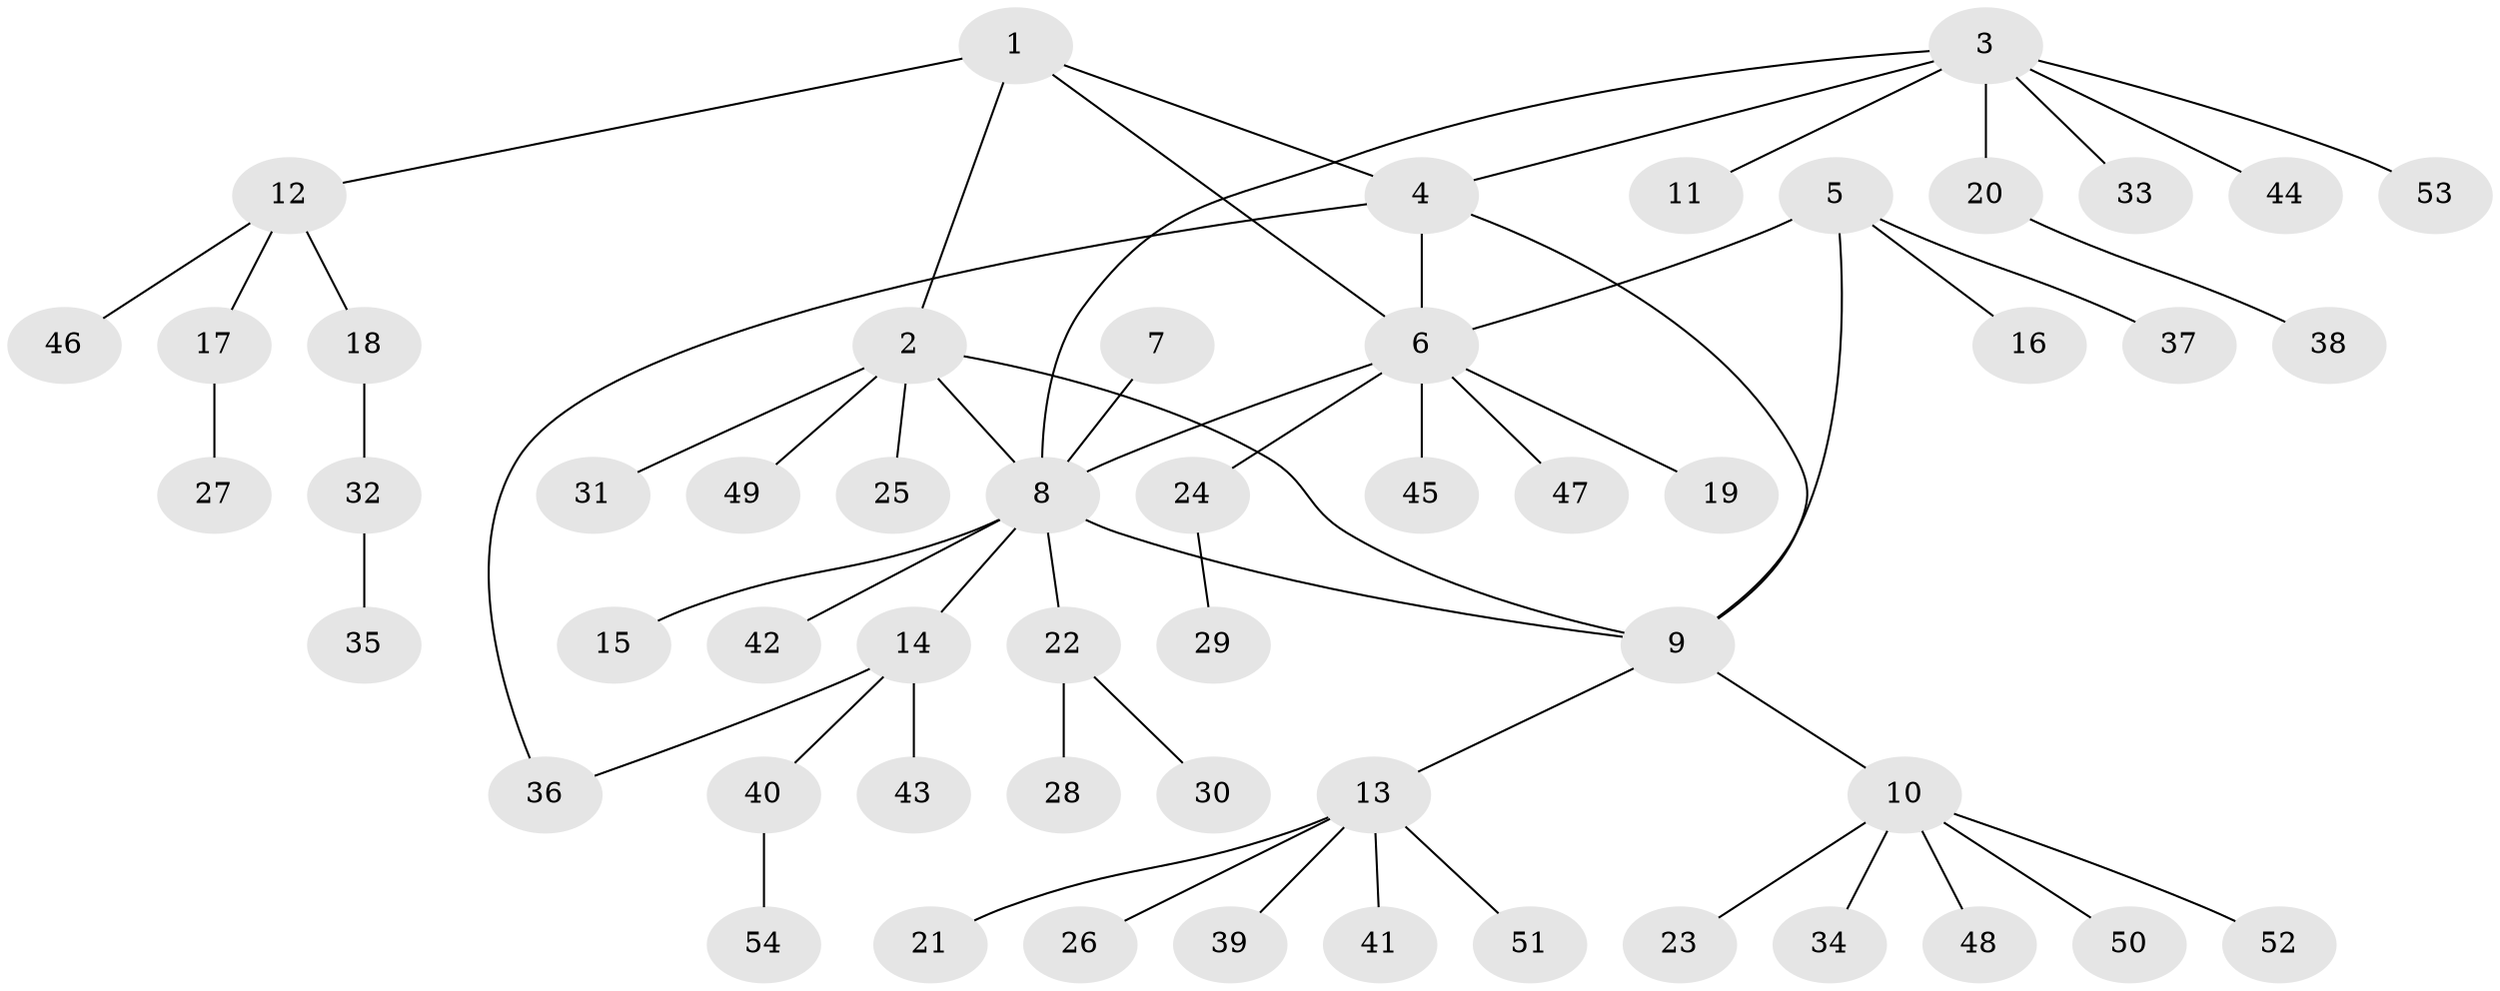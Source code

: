 // Generated by graph-tools (version 1.1) at 2025/26/03/09/25 03:26:44]
// undirected, 54 vertices, 60 edges
graph export_dot {
graph [start="1"]
  node [color=gray90,style=filled];
  1;
  2;
  3;
  4;
  5;
  6;
  7;
  8;
  9;
  10;
  11;
  12;
  13;
  14;
  15;
  16;
  17;
  18;
  19;
  20;
  21;
  22;
  23;
  24;
  25;
  26;
  27;
  28;
  29;
  30;
  31;
  32;
  33;
  34;
  35;
  36;
  37;
  38;
  39;
  40;
  41;
  42;
  43;
  44;
  45;
  46;
  47;
  48;
  49;
  50;
  51;
  52;
  53;
  54;
  1 -- 2;
  1 -- 4;
  1 -- 6;
  1 -- 12;
  2 -- 8;
  2 -- 9;
  2 -- 25;
  2 -- 31;
  2 -- 49;
  3 -- 4;
  3 -- 8;
  3 -- 11;
  3 -- 20;
  3 -- 33;
  3 -- 44;
  3 -- 53;
  4 -- 6;
  4 -- 9;
  4 -- 36;
  5 -- 6;
  5 -- 9;
  5 -- 16;
  5 -- 37;
  6 -- 8;
  6 -- 19;
  6 -- 24;
  6 -- 45;
  6 -- 47;
  7 -- 8;
  8 -- 9;
  8 -- 14;
  8 -- 15;
  8 -- 22;
  8 -- 42;
  9 -- 10;
  9 -- 13;
  10 -- 23;
  10 -- 34;
  10 -- 48;
  10 -- 50;
  10 -- 52;
  12 -- 17;
  12 -- 18;
  12 -- 46;
  13 -- 21;
  13 -- 26;
  13 -- 39;
  13 -- 41;
  13 -- 51;
  14 -- 36;
  14 -- 40;
  14 -- 43;
  17 -- 27;
  18 -- 32;
  20 -- 38;
  22 -- 28;
  22 -- 30;
  24 -- 29;
  32 -- 35;
  40 -- 54;
}

